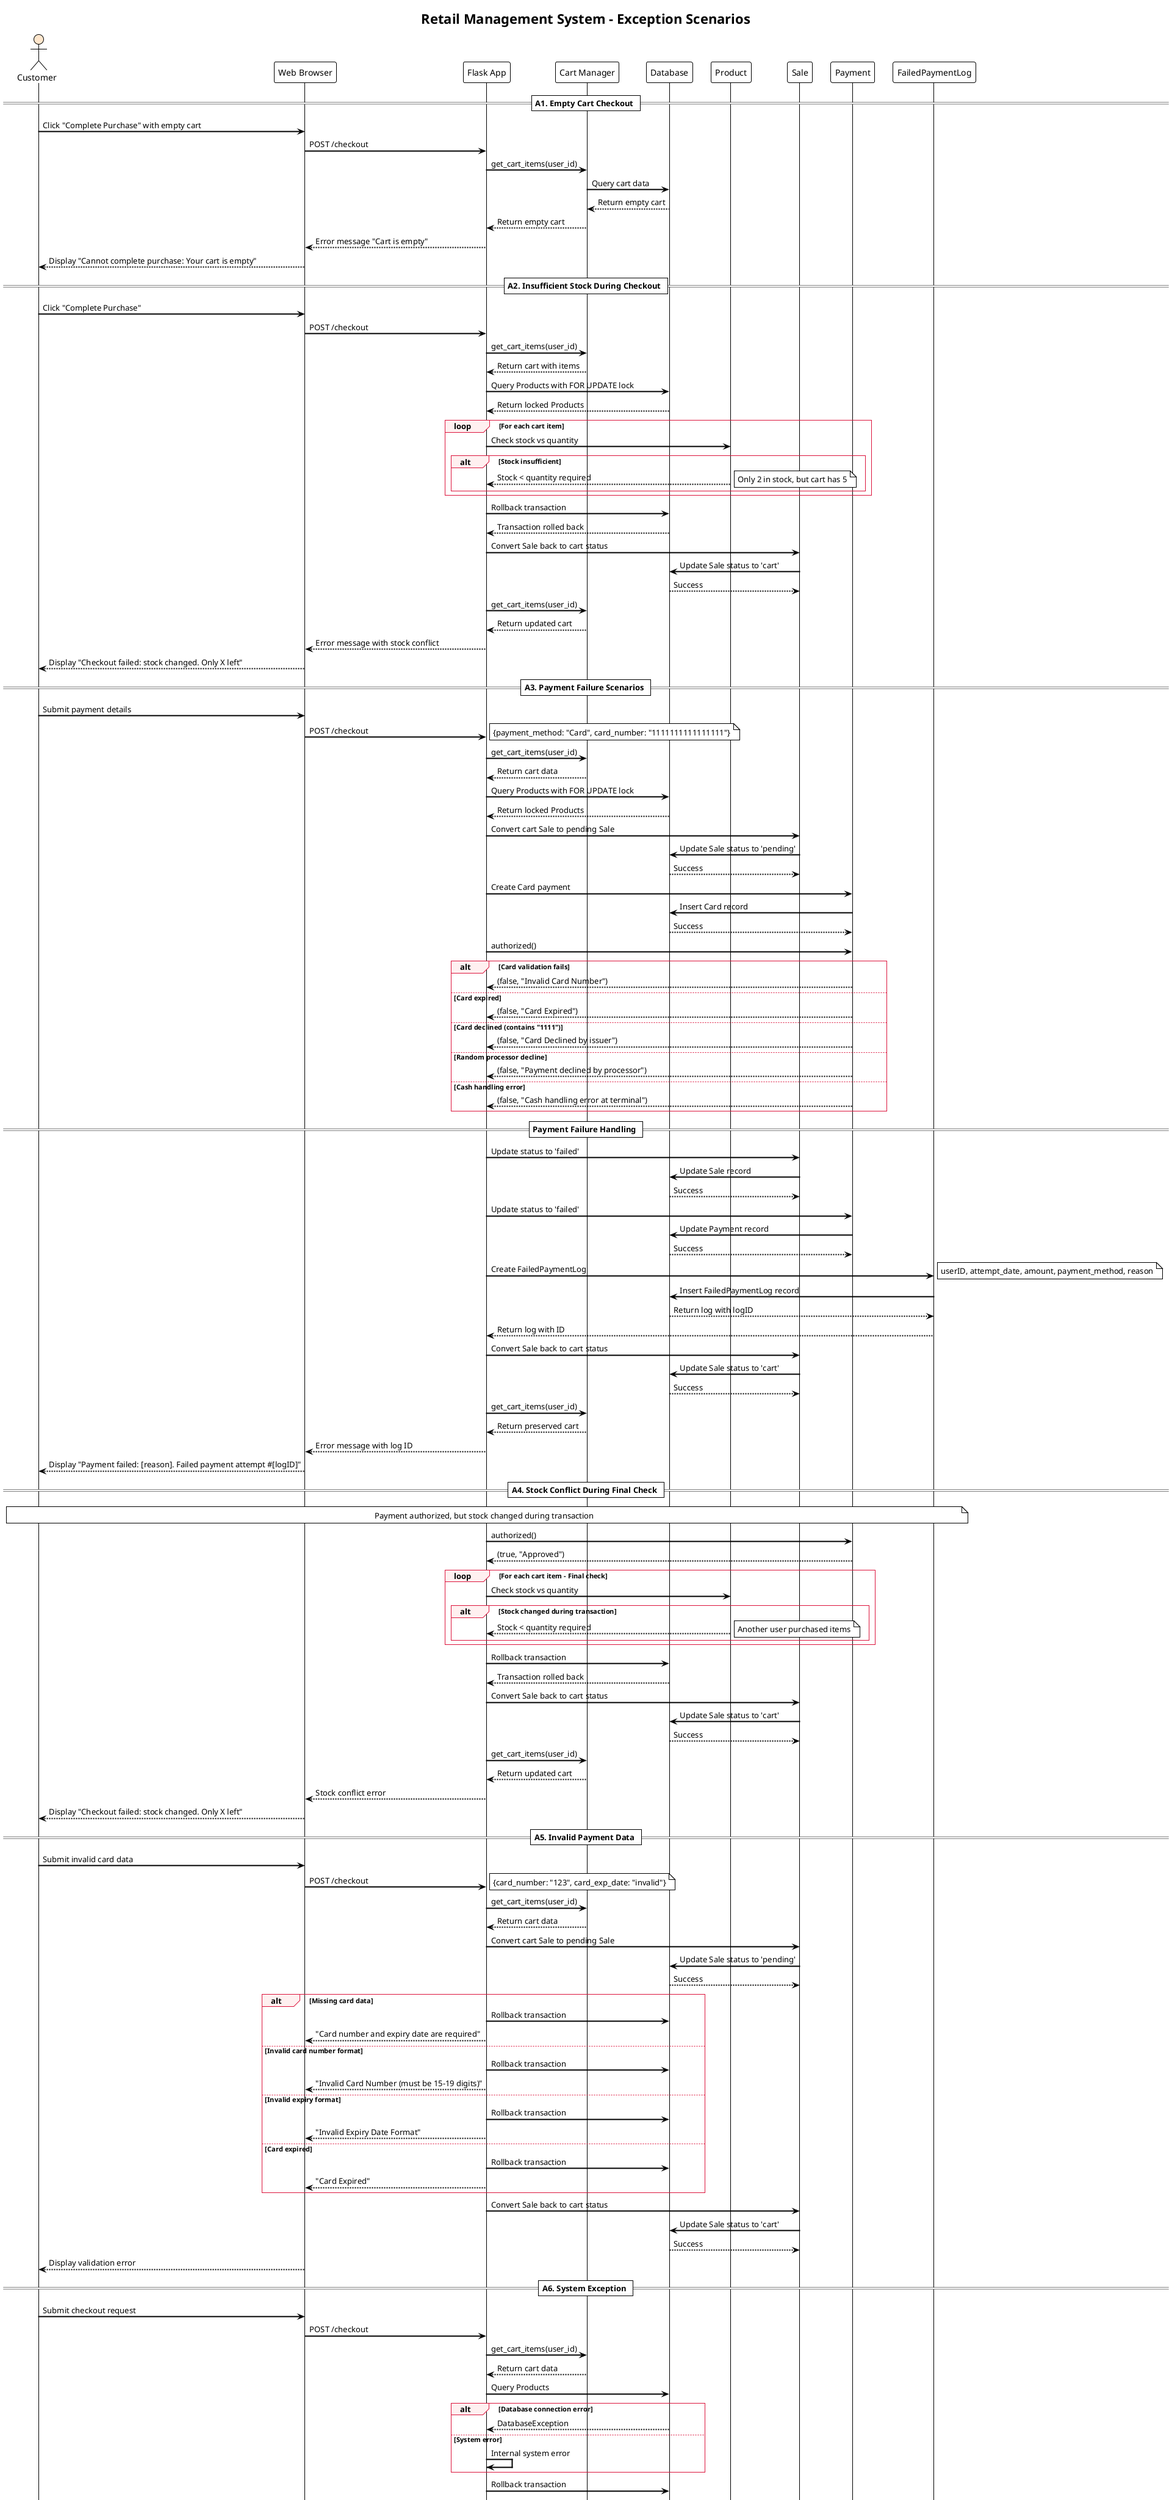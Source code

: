 @startuml Retail Management System - Exception Scenarios

!theme plain
skinparam sequenceMessageAlignment left
skinparam sequenceArrowThickness 2
skinparam sequenceLifeLineBackgroundColor #FFE6E6
skinparam sequenceActorBackgroundColor #FFE6CC
skinparam sequenceGroupBackgroundColor #FFF0F0
skinparam sequenceGroupBorderColor #DC143C
skinparam sequenceNoteBackgroundColor #FFE4E1

title Retail Management System - Exception Scenarios

actor Customer
participant "Web Browser" as Browser
participant "Flask App" as Flask
participant "Cart Manager" as Cart
participant "Database" as DB
participant "Product" as Product
participant "Sale" as Sale
participant "Payment" as Payment
participant "FailedPaymentLog" as Log

== A1. Empty Cart Checkout ==
Customer -> Browser: Click "Complete Purchase" with empty cart
Browser -> Flask: POST /checkout
Flask -> Cart: get_cart_items(user_id)
Cart -> DB: Query cart data
DB --> Cart: Return empty cart
Cart --> Flask: Return empty cart

Flask --> Browser: Error message "Cart is empty"
Browser --> Customer: Display "Cannot complete purchase: Your cart is empty"

== A2. Insufficient Stock During Checkout ==
Customer -> Browser: Click "Complete Purchase"
Browser -> Flask: POST /checkout
Flask -> Cart: get_cart_items(user_id)
Cart --> Flask: Return cart with items

Flask -> DB: Query Products with FOR UPDATE lock
DB --> Flask: Return locked Products

loop For each cart item
    Flask -> Product: Check stock vs quantity
    alt Stock insufficient
        Product --> Flask: Stock < quantity required
        note right: Only 2 in stock, but cart has 5
    end
end

Flask -> DB: Rollback transaction
DB --> Flask: Transaction rolled back

Flask -> Sale: Convert Sale back to cart status
Sale -> DB: Update Sale status to 'cart'
DB --> Sale: Success

Flask -> Cart: get_cart_items(user_id)
Cart --> Flask: Return updated cart
Flask --> Browser: Error message with stock conflict
Browser --> Customer: Display "Checkout failed: stock changed. Only X left"

== A3. Payment Failure Scenarios ==
Customer -> Browser: Submit payment details
Browser -> Flask: POST /checkout
note right: {payment_method: "Card", card_number: "1111111111111111"}

Flask -> Cart: get_cart_items(user_id)
Cart --> Flask: Return cart data

Flask -> DB: Query Products with FOR UPDATE lock
DB --> Flask: Return locked Products

Flask -> Sale: Convert cart Sale to pending Sale
Sale -> DB: Update Sale status to 'pending'
DB --> Sale: Success

Flask -> Payment: Create Card payment
Payment -> DB: Insert Card record
DB --> Payment: Success

Flask -> Payment: authorized()
alt Card validation fails
    Payment --> Flask: (false, "Invalid Card Number")
else Card expired
    Payment --> Flask: (false, "Card Expired")
else Card declined (contains "1111")
    Payment --> Flask: (false, "Card Declined by issuer")
else Random processor decline
    Payment --> Flask: (false, "Payment declined by processor")
else Cash handling error
    Payment --> Flask: (false, "Cash handling error at terminal")
end

== Payment Failure Handling ==
Flask -> Sale: Update status to 'failed'
Sale -> DB: Update Sale record
DB --> Sale: Success

Flask -> Payment: Update status to 'failed'
Payment -> DB: Update Payment record
DB --> Payment: Success

Flask -> Log: Create FailedPaymentLog
note right: userID, attempt_date, amount, payment_method, reason
Log -> DB: Insert FailedPaymentLog record
DB --> Log: Return log with logID
Log --> Flask: Return log with ID

Flask -> Sale: Convert Sale back to cart status
Sale -> DB: Update Sale status to 'cart'
DB --> Sale: Success

Flask -> Cart: get_cart_items(user_id)
Cart --> Flask: Return preserved cart
Flask --> Browser: Error message with log ID
Browser --> Customer: Display "Payment failed: [reason]. Failed payment attempt #[logID]"

== A4. Stock Conflict During Final Check ==
note over Customer, Log: Payment authorized, but stock changed during transaction

Flask -> Payment: authorized()
Payment --> Flask: (true, "Approved")

loop For each cart item - Final check
    Flask -> Product: Check stock vs quantity
    alt Stock changed during transaction
        Product --> Flask: Stock < quantity required
        note right: Another user purchased items
    end
end

Flask -> DB: Rollback transaction
DB --> Flask: Transaction rolled back

Flask -> Sale: Convert Sale back to cart status
Sale -> DB: Update Sale status to 'cart'
DB --> Sale: Success

Flask -> Cart: get_cart_items(user_id)
Cart --> Flask: Return updated cart
Flask --> Browser: Stock conflict error
Browser --> Customer: Display "Checkout failed: stock changed. Only X left"

== A5. Invalid Payment Data ==
Customer -> Browser: Submit invalid card data
Browser -> Flask: POST /checkout
note right: {card_number: "123", card_exp_date: "invalid"}

Flask -> Cart: get_cart_items(user_id)
Cart --> Flask: Return cart data

Flask -> Sale: Convert cart Sale to pending Sale
Sale -> DB: Update Sale status to 'pending'
DB --> Sale: Success

alt Missing card data
    Flask -> DB: Rollback transaction
    Flask --> Browser: "Card number and expiry date are required"
else Invalid card number format
    Flask -> DB: Rollback transaction
    Flask --> Browser: "Invalid Card Number (must be 15-19 digits)"
else Invalid expiry format
    Flask -> DB: Rollback transaction
    Flask --> Browser: "Invalid Expiry Date Format"
else Card expired
    Flask -> DB: Rollback transaction
    Flask --> Browser: "Card Expired"
end

Flask -> Sale: Convert Sale back to cart status
Sale -> DB: Update Sale status to 'cart'
DB --> Sale: Success

Browser --> Customer: Display validation error

== A6. System Exception ==
Customer -> Browser: Submit checkout request
Browser -> Flask: POST /checkout

Flask -> Cart: get_cart_items(user_id)
Cart --> Flask: Return cart data

Flask -> DB: Query Products
alt Database connection error
    DB --> Flask: DatabaseException
else System error
    Flask -> Flask: Internal system error
end

Flask -> DB: Rollback transaction
DB --> Flask: Transaction rolled back

Flask --> Browser: "Checkout error: [error details]"
Browser --> Customer: Display system error message

@enduml
